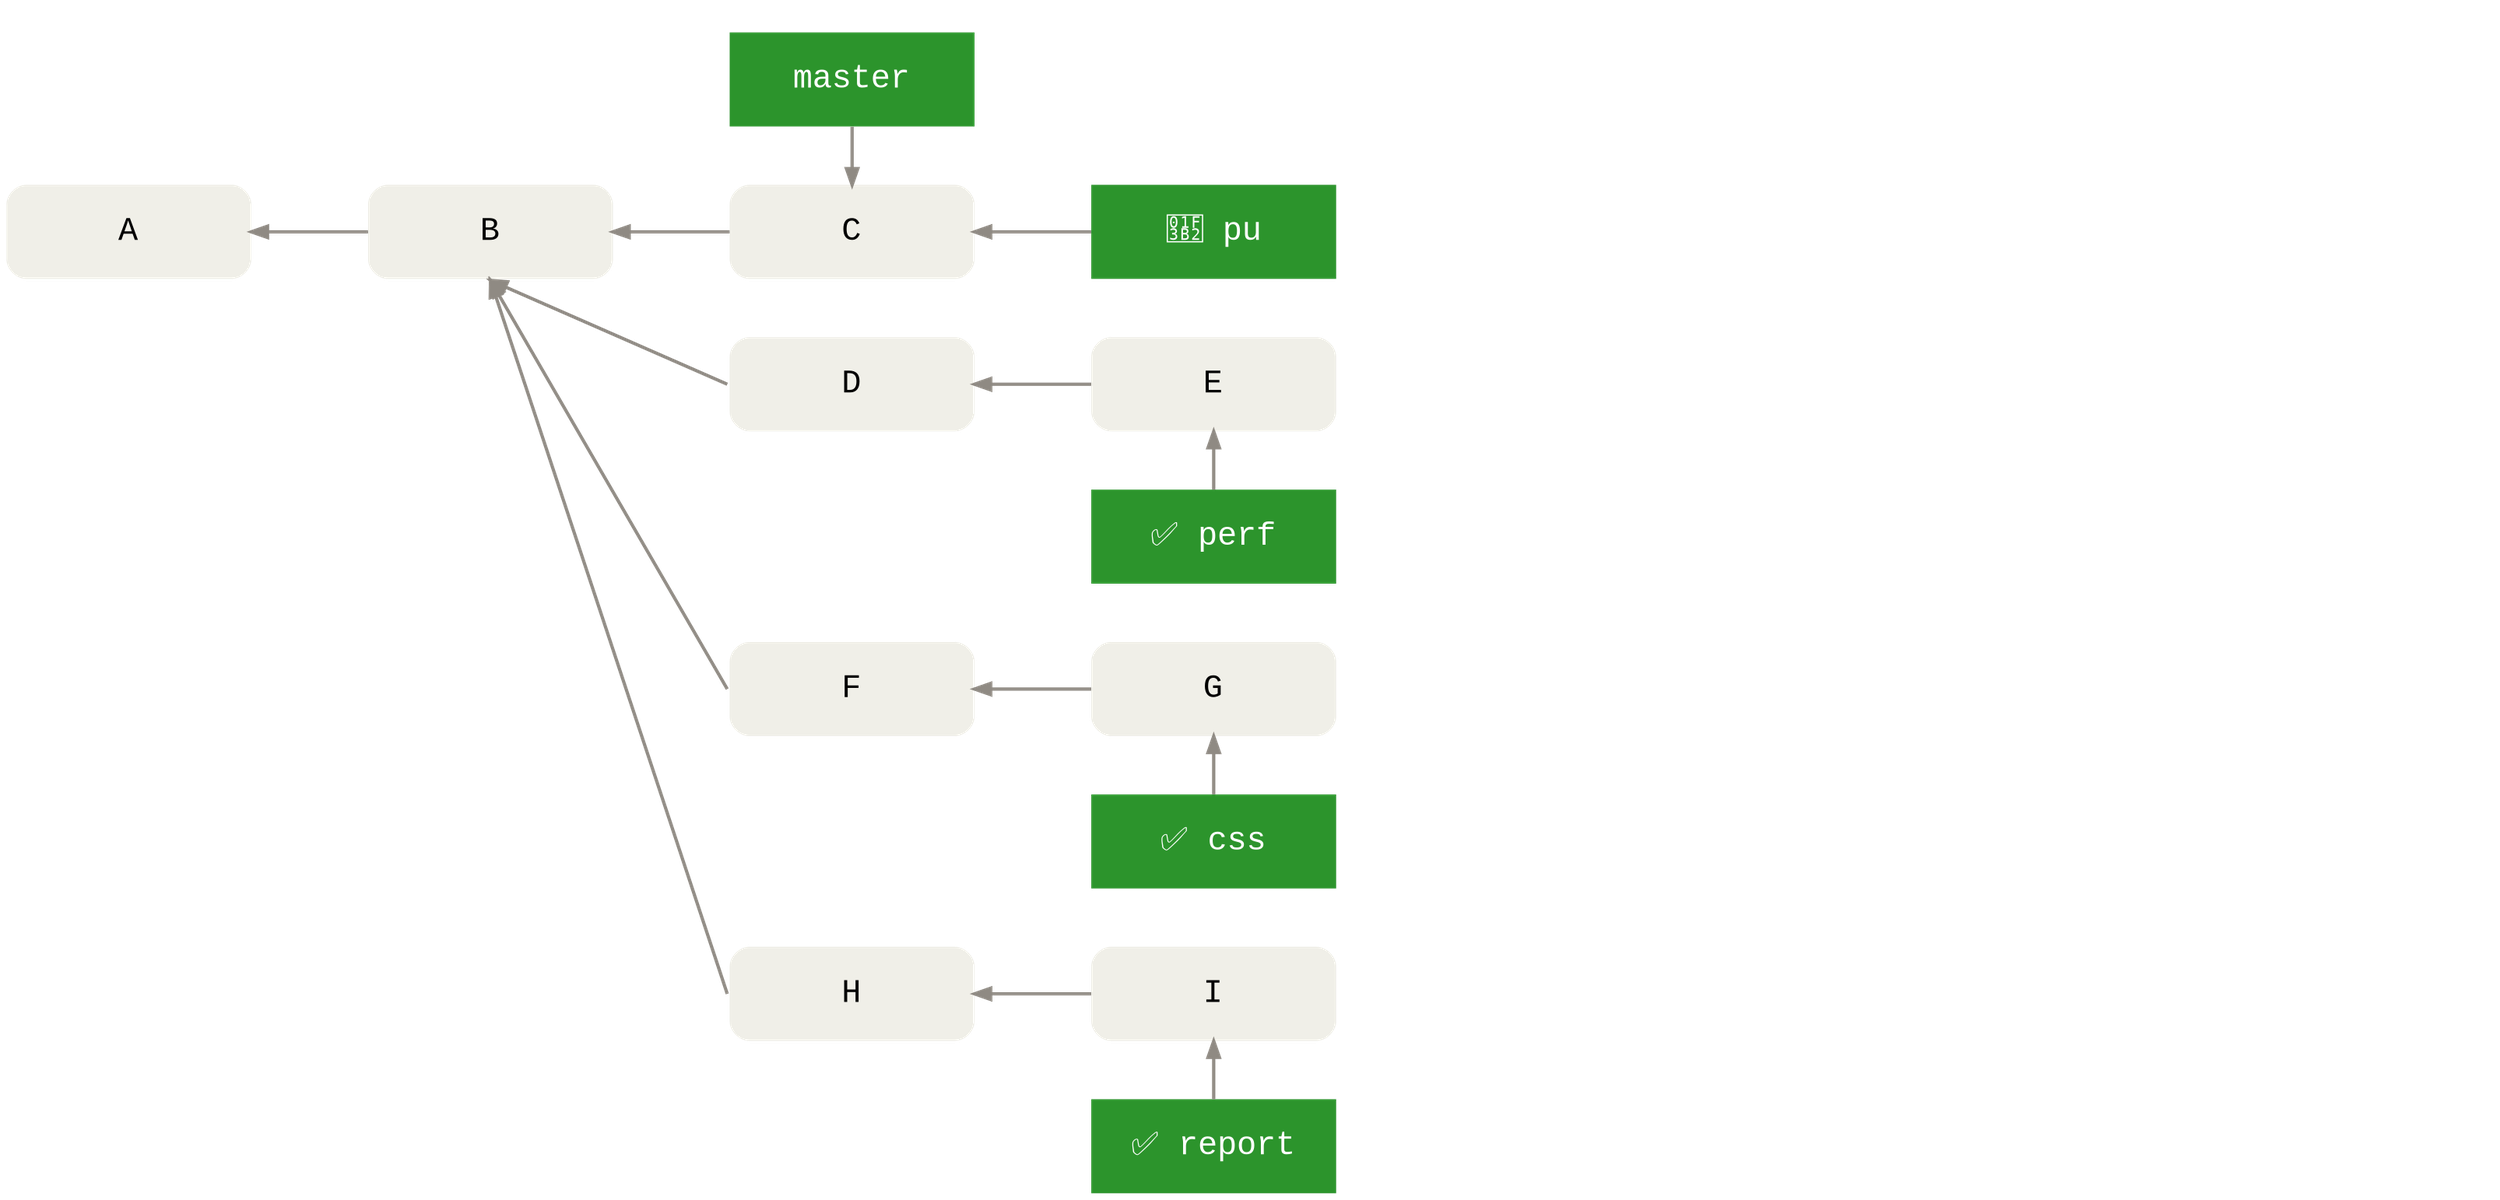 digraph Git {
  bgcolor="transparent"

  rankdir=LR
  ranksep=1
  nodesep=.5
  splines=line

  edge [color="#8f8a83"
        penwidth=2
        dir="back"]
  node [shape=box
        fontname="Menlo, Monaco, Consolas, Lucida Console, Courier New, monospace"
        fontsize=20
        margin=".2,.23"
        width=2.1
        height=.8
        fixedsize=true
        penwidth=0]

  node [style="rounded,filled"
        fillcolor="#f0efe8"]
  node [group=master]
  A -> B -> C
  node [group=pu]
  M1 [label="💥 M1"
      style=invis]
  M2 [label="️️💥 M2"
      style=invis]
  M3 [label="💥 M3"
      style=invis]


  M1 -> M2 -> M3 [style=invis]
  node [group=topic_perf]
  B:s -> D:w
  D -> E
  E:e -> M1:s [style=invis]
  node [group=topic_css]
  B:s -> F:w
  F -> G
  G:e -> M2:s [style=invis]
  node [group=topic_report]
  B:s -> H:w [weight=5]
  H -> I
  I:e -> M3:s [style=invis]

  node [style="filled"
        fontcolor="#ffffff"
        fillcolor="#2c942c"]

  pu_visible [label="🎲 pu"]
  C -> pu_visible [weight=5]
  pu_visible -> M1 [weight=5
                    style=invis]

  subgraph cluster_master {
    color=invis
    {
      rank=same
      C -> master
    }
  }

  subgraph cluster_pu {
    color=invis
    {
      rank=same
      pu [label="💩 pu"
          style=invis]
      M3 -> pu [style=invis]
    }
  }

  {
    rank=same
    perf [label="✅ perf"]
    E -> perf
  }

  {
    rank=same
    layout [label="✅ css"]
    G -> layout
  }

  {
    rank=same
    report [label="✅ report"]
    I -> report
  }

  node [shape=cylinder
        fillcolor="#3e8f99"
        color="#ffffff"
        penwidth=2
        width=2.5
        height=2.5
        style=invis]
  edge [constraint=false
        minlen=10
        style=dotted
        penwidth=3
        style=invis]
  {
    rank=same
    rr_cache [label="\n.git/rr-cache\n\npre → post\npre → post\n..."]
    rr_cache -> M2
  }
  rr_cache -> M1:s
  rr_cache -> M3:s
}
